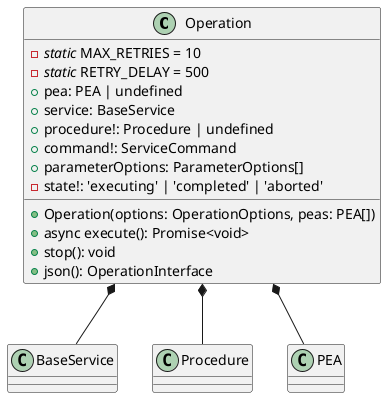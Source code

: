 /*
 * MIT License
 *
 * Copyright (c) 2021 P2O-Lab <p2o-lab@mailbox.tu-dresden.de>,
 * Chair for Process Control Systems, Technische Universität Dresden
 *
 * Permission is hereby granted, free of charge, to any person obtaining a copy
 * of this software and associated documentation files (the "Software"), to deal
 * in the Software without restriction, including without limitation the rights
 * to use, copy, modify, merge, publish, distribute, sublicense, and/or sell
 * copies of the Software, and to permit persons to whom the Software is
 * furnished to do so, subject to the following conditions:
 *
 * The above copyright notice and this permission notice shall be included in all
 * copies or substantial portions of the Software.
 *
 * THE SOFTWARE IS PROVIDED "AS IS", WITHOUT WARRANTY OF ANY KIND, EXPRESS OR
 * IMPLIED, INCLUDING BUT NOT LIMITED TO THE WARRANTIES OF MERCHANTABILITY,
 * FITNESS FOR A PARTICULAR PURPOSE AND NONINFRINGEMENT. IN NO EVENT SHALL THE
 * AUTHORS OR COPYRIGHT HOLDERS BE LIABLE FOR ANY CLAIM, DAMAGES OR OTHER
 * LIABILITY, WHETHER IN AN ACTION OF CONTRACT, TORT OR OTHERWISE, ARISING FROM,
 * OUT OF OR IN CONNECTION WITH THE SOFTWARE OR THE USE OR OTHER DEALINGS IN THE
 * SOFTWARE.
 */
 
@startuml
'https://plantuml.com/class-diagram
'!include Parameter.puml


class Operation{

    - //static// MAX_RETRIES = 10
    - //static// RETRY_DELAY = 500
    + pea: PEA | undefined
    + service: BaseService
    + procedure!: Procedure | undefined
    + command!: ServiceCommand
    + parameterOptions: ParameterOptions[]
    - state!: 'executing' | 'completed' | 'aborted'

    + Operation(options: OperationOptions, peas: PEA[])
    + async execute(): Promise<void>
    + stop(): void
    + json(): OperationInterface

}

'Operation --> Parameter
Operation *-- BaseService
Operation *-- Procedure
Operation *-- PEA



@enduml
